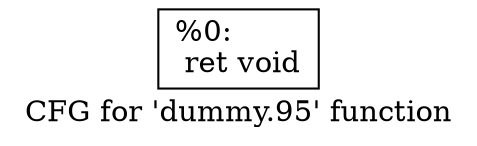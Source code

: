 digraph "CFG for 'dummy.95' function" {
	label="CFG for 'dummy.95' function";

	Node0x2348f30 [shape=record,label="{%0:\l  ret void\l}"];
}
